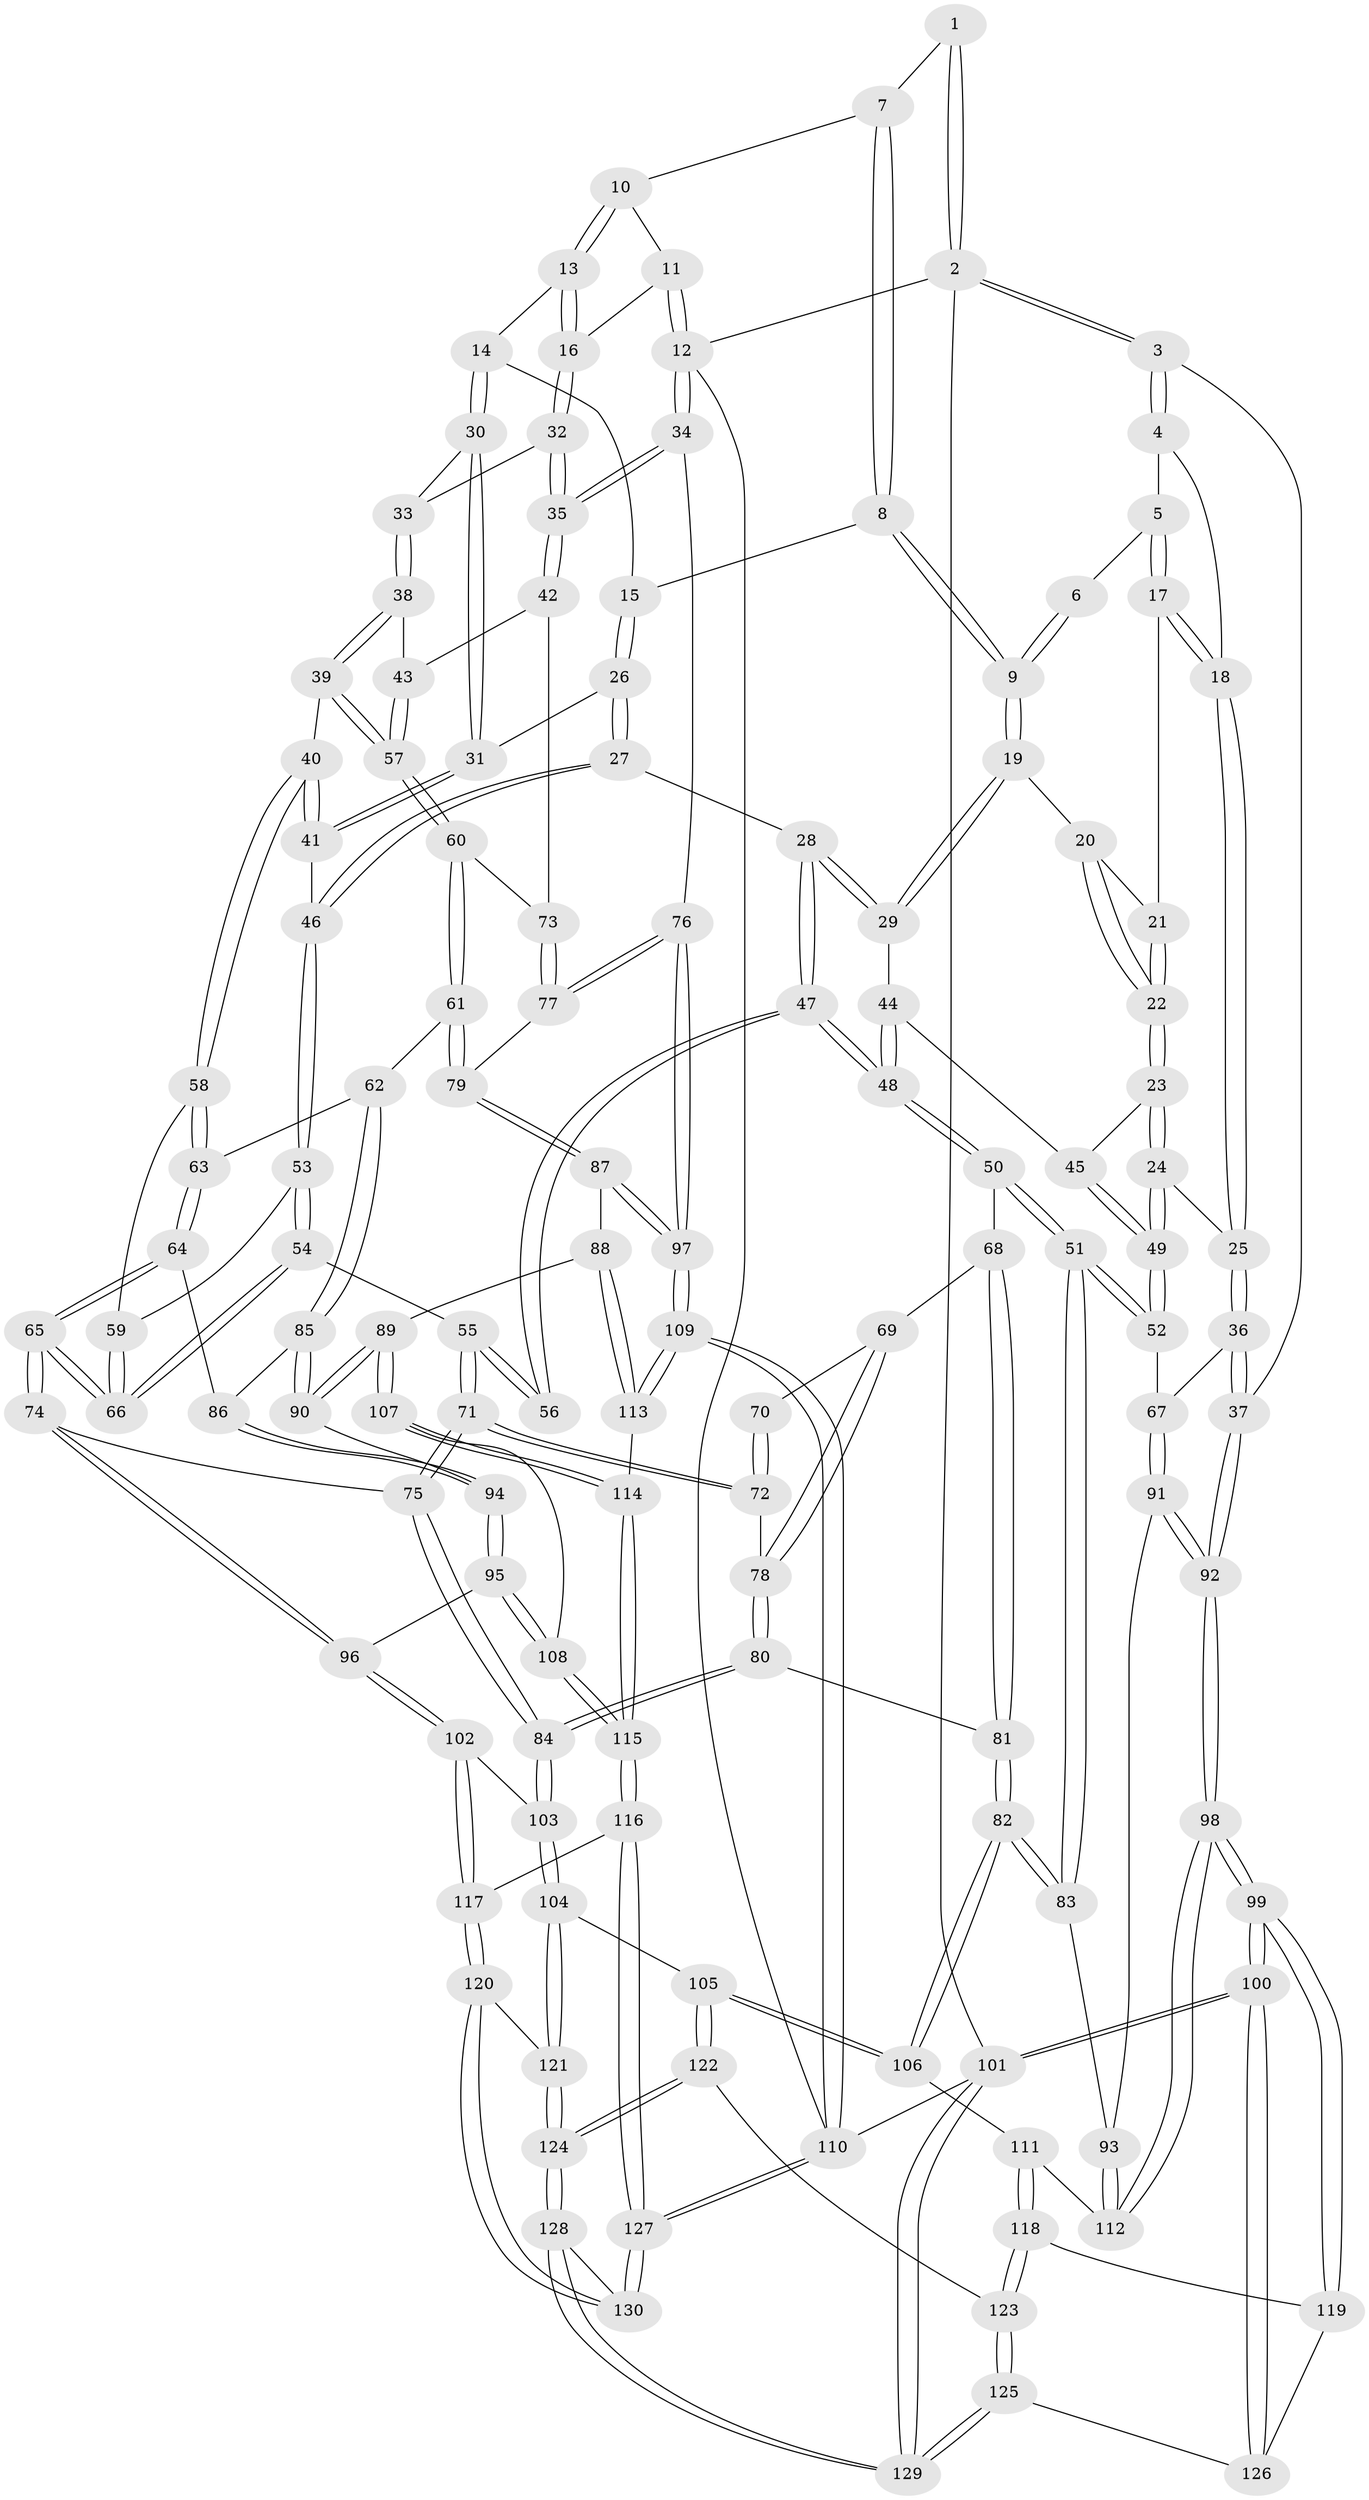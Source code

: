 // Generated by graph-tools (version 1.1) at 2025/27/03/09/25 03:27:13]
// undirected, 130 vertices, 322 edges
graph export_dot {
graph [start="1"]
  node [color=gray90,style=filled];
  1 [pos="+0.17907652914821126+0"];
  2 [pos="+0+0"];
  3 [pos="+0+0.06315701594446459"];
  4 [pos="+0.009935044705139761+0.04820049924705822"];
  5 [pos="+0.14176613110089867+0.007992224349079816"];
  6 [pos="+0.1762057328456+0"];
  7 [pos="+0.5818725550342267+0"];
  8 [pos="+0.5592655084328408+0"];
  9 [pos="+0.3868566267649611+0.1407609492440574"];
  10 [pos="+0.8246193165300809+0"];
  11 [pos="+1+0"];
  12 [pos="+1+0"];
  13 [pos="+0.8046175007413552+0.07293374368447418"];
  14 [pos="+0.7138125387806478+0.13616853184209485"];
  15 [pos="+0.6121938670999219+0.06389892965022623"];
  16 [pos="+0.8832630540422342+0.16107669182855258"];
  17 [pos="+0.14662923916163415+0.05966863268154593"];
  18 [pos="+0.03049645792228495+0.1872010083392277"];
  19 [pos="+0.3774116419830765+0.16525206352957802"];
  20 [pos="+0.28226908601777306+0.15307908868738399"];
  21 [pos="+0.1487067460444889+0.062289700122298154"];
  22 [pos="+0.17085491781536213+0.244854825384016"];
  23 [pos="+0.16273269252012437+0.26390852202318665"];
  24 [pos="+0.022493932759327425+0.2686475687310886"];
  25 [pos="+0+0.26337195294883026"];
  26 [pos="+0.5953524189374764+0.14971718954536145"];
  27 [pos="+0.5268468665930898+0.2644092670963059"];
  28 [pos="+0.4177285956703367+0.24809598770364513"];
  29 [pos="+0.38756894449111584+0.20772001031818588"];
  30 [pos="+0.7354687048761231+0.18407923937116952"];
  31 [pos="+0.672268039253866+0.2586600745375367"];
  32 [pos="+0.8834934658099145+0.16257685948182046"];
  33 [pos="+0.7983210915283819+0.20917469789352006"];
  34 [pos="+1+0.300837953460983"];
  35 [pos="+1+0.2948648610111947"];
  36 [pos="+0+0.2881028108097295"];
  37 [pos="+0+0.3017484320768503"];
  38 [pos="+0.8039670717930931+0.2924430391526189"];
  39 [pos="+0.7464715101629521+0.33472441105880635"];
  40 [pos="+0.731468971562307+0.3349285472158625"];
  41 [pos="+0.6655779716153856+0.2782335210460359"];
  42 [pos="+0.9833201788385658+0.33341238551441105"];
  43 [pos="+0.87236458076265+0.3251372726662499"];
  44 [pos="+0.24983403873019525+0.2977402538796053"];
  45 [pos="+0.19674366185001765+0.29723846500609313"];
  46 [pos="+0.5778221822510958+0.309444741028317"];
  47 [pos="+0.40233062547625875+0.339265253615197"];
  48 [pos="+0.31900917958380076+0.41364760434063935"];
  49 [pos="+0.1810814862195409+0.42624213516805093"];
  50 [pos="+0.30983000815072886+0.434459682097121"];
  51 [pos="+0.21928046900889808+0.48921098947541897"];
  52 [pos="+0.18479739123318117+0.46199938430865733"];
  53 [pos="+0.5784600236396858+0.34721212724174205"];
  54 [pos="+0.5691518772942549+0.3926341762024621"];
  55 [pos="+0.4749782284873815+0.41828267266164093"];
  56 [pos="+0.4635437301853859+0.4115194183952409"];
  57 [pos="+0.8000259354741527+0.4193747794836599"];
  58 [pos="+0.713148344610454+0.3635109450623044"];
  59 [pos="+0.6806849327295948+0.3794361606530033"];
  60 [pos="+0.8038651829461659+0.451518061566838"];
  61 [pos="+0.8027545561070428+0.453499974386515"];
  62 [pos="+0.7917221909767865+0.4629889751351145"];
  63 [pos="+0.7155095971643214+0.40124754979523203"];
  64 [pos="+0.6665801945507369+0.501391053636668"];
  65 [pos="+0.6276502466449382+0.5042439984799547"];
  66 [pos="+0.6233130016277206+0.4903079762021525"];
  67 [pos="+0.13197231443257715+0.4617307292839712"];
  68 [pos="+0.3105416567716641+0.4349458556882873"];
  69 [pos="+0.3639030445295024+0.46335590400035526"];
  70 [pos="+0.42163476481362516+0.4460936415790384"];
  71 [pos="+0.47822153908655635+0.49208966914797153"];
  72 [pos="+0.42450980718201337+0.49046156386062556"];
  73 [pos="+0.8993281595448722+0.42723245449829955"];
  74 [pos="+0.6249822059394248+0.5079721070677257"];
  75 [pos="+0.4927138620374395+0.5164485244079947"];
  76 [pos="+1+0.38655653617474617"];
  77 [pos="+0.9104416170439086+0.4964540658594163"];
  78 [pos="+0.39621819451351115+0.49872308795959247"];
  79 [pos="+0.9009046295902777+0.5363294193409122"];
  80 [pos="+0.393988583148485+0.5679576432204427"];
  81 [pos="+0.37985788430790035+0.5731983866907711"];
  82 [pos="+0.27460753606494587+0.6340603506421267"];
  83 [pos="+0.22538626267780482+0.557574324334955"];
  84 [pos="+0.45902484388270937+0.5821862034540225"];
  85 [pos="+0.7636588990963632+0.49763835054054323"];
  86 [pos="+0.683582740472739+0.503785585684886"];
  87 [pos="+0.9114324948304312+0.5871834334910327"];
  88 [pos="+0.9020396554688559+0.5963110281979745"];
  89 [pos="+0.8557912067770813+0.603413981472891"];
  90 [pos="+0.7910517597405998+0.5511933008516702"];
  91 [pos="+0+0.5682798242931741"];
  92 [pos="+0+0.5972825825402474"];
  93 [pos="+0.10801136626978318+0.6044316907233706"];
  94 [pos="+0.7335909212789121+0.6115868444273671"];
  95 [pos="+0.7188743732755507+0.6708324874984088"];
  96 [pos="+0.610376235108389+0.6243349793643224"];
  97 [pos="+1+0.5371415922384826"];
  98 [pos="+0+0.6259568862071286"];
  99 [pos="+0+0.7330535696108694"];
  100 [pos="+0+1"];
  101 [pos="+0+1"];
  102 [pos="+0.5379628280257734+0.6827976938101734"];
  103 [pos="+0.5102826699787695+0.6857289554433027"];
  104 [pos="+0.46456923968817065+0.7264930785057915"];
  105 [pos="+0.28298600163556703+0.6872939717244058"];
  106 [pos="+0.2784065097338853+0.6805200717563777"];
  107 [pos="+0.8313765539399962+0.6322540711559479"];
  108 [pos="+0.7242701771689407+0.6769302737679024"];
  109 [pos="+1+1"];
  110 [pos="+1+1"];
  111 [pos="+0.1358018383686442+0.7235413724859545"];
  112 [pos="+0.11138587571893122+0.6895643513256617"];
  113 [pos="+0.9424467042433342+0.7565059733280025"];
  114 [pos="+0.843843273154178+0.759705176714402"];
  115 [pos="+0.7423997026426147+0.806762418793123"];
  116 [pos="+0.7411651382879526+0.80914239746988"];
  117 [pos="+0.6690074711972817+0.8343569770636647"];
  118 [pos="+0.11421637743017059+0.7610851724324484"];
  119 [pos="+0.10139351877574689+0.7737900630684451"];
  120 [pos="+0.6264553818484278+0.8858543400248259"];
  121 [pos="+0.4612606239086508+0.813538914758122"];
  122 [pos="+0.27452924794087896+0.8266887606775337"];
  123 [pos="+0.25200986927027746+0.8392110355916138"];
  124 [pos="+0.3899519151113962+0.911978110533598"];
  125 [pos="+0.17467733782042963+0.9069356333698417"];
  126 [pos="+0.11908681234746303+0.8963055819849309"];
  127 [pos="+1+1"];
  128 [pos="+0.42771327341263093+1"];
  129 [pos="+0.3174233677254918+1"];
  130 [pos="+0.5631409293075215+1"];
  1 -- 2;
  1 -- 2;
  1 -- 7;
  2 -- 3;
  2 -- 3;
  2 -- 12;
  2 -- 101;
  3 -- 4;
  3 -- 4;
  3 -- 37;
  4 -- 5;
  4 -- 18;
  5 -- 6;
  5 -- 17;
  5 -- 17;
  6 -- 9;
  6 -- 9;
  7 -- 8;
  7 -- 8;
  7 -- 10;
  8 -- 9;
  8 -- 9;
  8 -- 15;
  9 -- 19;
  9 -- 19;
  10 -- 11;
  10 -- 13;
  10 -- 13;
  11 -- 12;
  11 -- 12;
  11 -- 16;
  12 -- 34;
  12 -- 34;
  12 -- 110;
  13 -- 14;
  13 -- 16;
  13 -- 16;
  14 -- 15;
  14 -- 30;
  14 -- 30;
  15 -- 26;
  15 -- 26;
  16 -- 32;
  16 -- 32;
  17 -- 18;
  17 -- 18;
  17 -- 21;
  18 -- 25;
  18 -- 25;
  19 -- 20;
  19 -- 29;
  19 -- 29;
  20 -- 21;
  20 -- 22;
  20 -- 22;
  21 -- 22;
  21 -- 22;
  22 -- 23;
  22 -- 23;
  23 -- 24;
  23 -- 24;
  23 -- 45;
  24 -- 25;
  24 -- 49;
  24 -- 49;
  25 -- 36;
  25 -- 36;
  26 -- 27;
  26 -- 27;
  26 -- 31;
  27 -- 28;
  27 -- 46;
  27 -- 46;
  28 -- 29;
  28 -- 29;
  28 -- 47;
  28 -- 47;
  29 -- 44;
  30 -- 31;
  30 -- 31;
  30 -- 33;
  31 -- 41;
  31 -- 41;
  32 -- 33;
  32 -- 35;
  32 -- 35;
  33 -- 38;
  33 -- 38;
  34 -- 35;
  34 -- 35;
  34 -- 76;
  35 -- 42;
  35 -- 42;
  36 -- 37;
  36 -- 37;
  36 -- 67;
  37 -- 92;
  37 -- 92;
  38 -- 39;
  38 -- 39;
  38 -- 43;
  39 -- 40;
  39 -- 57;
  39 -- 57;
  40 -- 41;
  40 -- 41;
  40 -- 58;
  40 -- 58;
  41 -- 46;
  42 -- 43;
  42 -- 73;
  43 -- 57;
  43 -- 57;
  44 -- 45;
  44 -- 48;
  44 -- 48;
  45 -- 49;
  45 -- 49;
  46 -- 53;
  46 -- 53;
  47 -- 48;
  47 -- 48;
  47 -- 56;
  47 -- 56;
  48 -- 50;
  48 -- 50;
  49 -- 52;
  49 -- 52;
  50 -- 51;
  50 -- 51;
  50 -- 68;
  51 -- 52;
  51 -- 52;
  51 -- 83;
  51 -- 83;
  52 -- 67;
  53 -- 54;
  53 -- 54;
  53 -- 59;
  54 -- 55;
  54 -- 66;
  54 -- 66;
  55 -- 56;
  55 -- 56;
  55 -- 71;
  55 -- 71;
  57 -- 60;
  57 -- 60;
  58 -- 59;
  58 -- 63;
  58 -- 63;
  59 -- 66;
  59 -- 66;
  60 -- 61;
  60 -- 61;
  60 -- 73;
  61 -- 62;
  61 -- 79;
  61 -- 79;
  62 -- 63;
  62 -- 85;
  62 -- 85;
  63 -- 64;
  63 -- 64;
  64 -- 65;
  64 -- 65;
  64 -- 86;
  65 -- 66;
  65 -- 66;
  65 -- 74;
  65 -- 74;
  67 -- 91;
  67 -- 91;
  68 -- 69;
  68 -- 81;
  68 -- 81;
  69 -- 70;
  69 -- 78;
  69 -- 78;
  70 -- 72;
  70 -- 72;
  71 -- 72;
  71 -- 72;
  71 -- 75;
  71 -- 75;
  72 -- 78;
  73 -- 77;
  73 -- 77;
  74 -- 75;
  74 -- 96;
  74 -- 96;
  75 -- 84;
  75 -- 84;
  76 -- 77;
  76 -- 77;
  76 -- 97;
  76 -- 97;
  77 -- 79;
  78 -- 80;
  78 -- 80;
  79 -- 87;
  79 -- 87;
  80 -- 81;
  80 -- 84;
  80 -- 84;
  81 -- 82;
  81 -- 82;
  82 -- 83;
  82 -- 83;
  82 -- 106;
  82 -- 106;
  83 -- 93;
  84 -- 103;
  84 -- 103;
  85 -- 86;
  85 -- 90;
  85 -- 90;
  86 -- 94;
  86 -- 94;
  87 -- 88;
  87 -- 97;
  87 -- 97;
  88 -- 89;
  88 -- 113;
  88 -- 113;
  89 -- 90;
  89 -- 90;
  89 -- 107;
  89 -- 107;
  90 -- 94;
  91 -- 92;
  91 -- 92;
  91 -- 93;
  92 -- 98;
  92 -- 98;
  93 -- 112;
  93 -- 112;
  94 -- 95;
  94 -- 95;
  95 -- 96;
  95 -- 108;
  95 -- 108;
  96 -- 102;
  96 -- 102;
  97 -- 109;
  97 -- 109;
  98 -- 99;
  98 -- 99;
  98 -- 112;
  98 -- 112;
  99 -- 100;
  99 -- 100;
  99 -- 119;
  99 -- 119;
  100 -- 101;
  100 -- 101;
  100 -- 126;
  100 -- 126;
  101 -- 129;
  101 -- 129;
  101 -- 110;
  102 -- 103;
  102 -- 117;
  102 -- 117;
  103 -- 104;
  103 -- 104;
  104 -- 105;
  104 -- 121;
  104 -- 121;
  105 -- 106;
  105 -- 106;
  105 -- 122;
  105 -- 122;
  106 -- 111;
  107 -- 108;
  107 -- 114;
  107 -- 114;
  108 -- 115;
  108 -- 115;
  109 -- 110;
  109 -- 110;
  109 -- 113;
  109 -- 113;
  110 -- 127;
  110 -- 127;
  111 -- 112;
  111 -- 118;
  111 -- 118;
  113 -- 114;
  114 -- 115;
  114 -- 115;
  115 -- 116;
  115 -- 116;
  116 -- 117;
  116 -- 127;
  116 -- 127;
  117 -- 120;
  117 -- 120;
  118 -- 119;
  118 -- 123;
  118 -- 123;
  119 -- 126;
  120 -- 121;
  120 -- 130;
  120 -- 130;
  121 -- 124;
  121 -- 124;
  122 -- 123;
  122 -- 124;
  122 -- 124;
  123 -- 125;
  123 -- 125;
  124 -- 128;
  124 -- 128;
  125 -- 126;
  125 -- 129;
  125 -- 129;
  127 -- 130;
  127 -- 130;
  128 -- 129;
  128 -- 129;
  128 -- 130;
}
